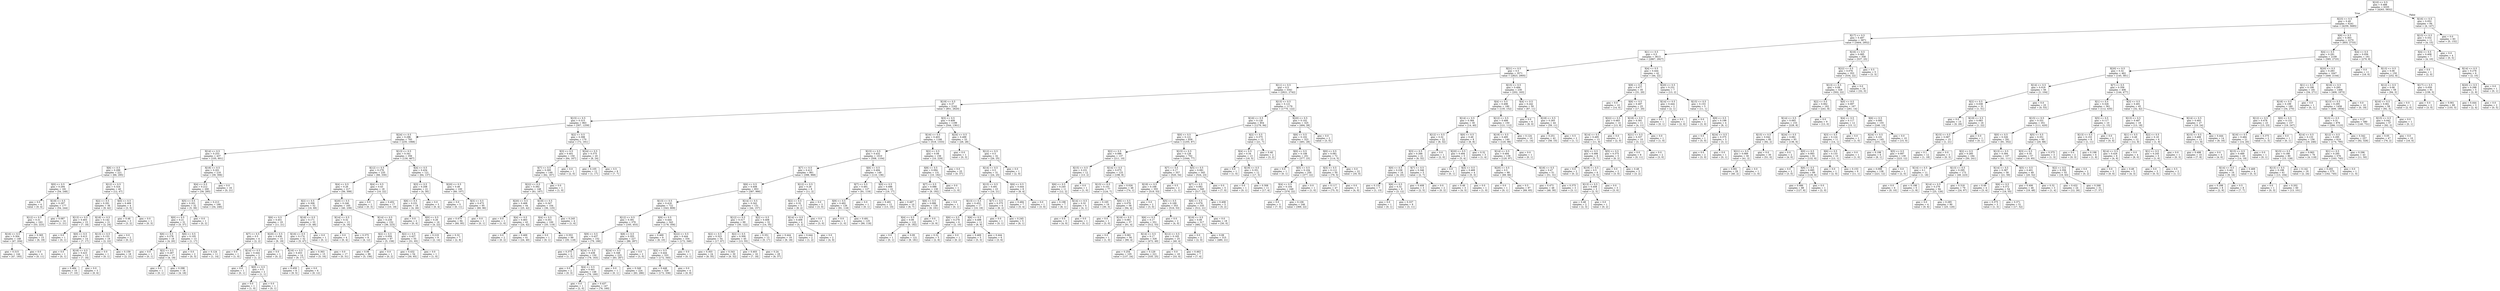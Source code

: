 digraph Tree {
node [shape=box] ;
0 [label="X[10] <= 0.5\ngini = 0.488\nsamples = 6335\nvalue = [4263, 5832]"] ;
1 [label="X[23] <= 0.5\ngini = 0.49\nsamples = 6241\nvalue = [4259, 5685]"] ;
0 -> 1 [labeldistance=2.5, labelangle=45, headlabel="True"] ;
2 [label="X[17] <= 0.5\ngini = 0.497\nsamples = 3971\nvalue = [3404, 2952]"] ;
1 -> 2 ;
3 [label="X[1] <= 0.5\ngini = 0.5\nsamples = 3613\nvalue = [2867, 2927]"] ;
2 -> 3 ;
4 [label="X[21] <= 0.5\ngini = 0.5\nsamples = 3571\nvalue = [2823, 2905]"] ;
3 -> 4 ;
5 [label="X[11] <= 0.5\ngini = 0.5\nsamples = 3341\nvalue = [2621, 2742]"] ;
4 -> 5 ;
6 [label="X[19] <= 0.5\ngini = 0.37\nsamples = 2162\nvalue = [851, 2620]"] ;
5 -> 6 ;
7 [label="X[15] <= 0.5\ngini = 0.315\nsamples = 963\nvalue = [307, 1259]"] ;
6 -> 7 ;
8 [label="X[24] <= 0.5\ngini = 0.296\nsamples = 793\nvalue = [235, 1068]"] ;
7 -> 8 ;
9 [label="X[14] <= 0.5\ngini = 0.253\nsamples = 437\nvalue = [105, 601]"] ;
8 -> 9 ;
10 [label="X[6] <= 0.5\ngini = 0.299\nsamples = 221\nvalue = [66, 295]"] ;
9 -> 10 ;
11 [label="X[0] <= 0.5\ngini = 0.294\nsamples = 181\nvalue = [54, 248]"] ;
10 -> 11 ;
12 [label="gini = 0.0\nsamples = 4\nvalue = [0, 4]"] ;
11 -> 12 ;
13 [label="X[18] <= 0.5\ngini = 0.297\nsamples = 177\nvalue = [54, 244]"] ;
11 -> 13 ;
14 [label="X[12] <= 0.5\ngini = 0.31\nsamples = 163\nvalue = [53, 223]"] ;
13 -> 14 ;
15 [label="X[16] <= 0.5\ngini = 0.304\nsamples = 148\nvalue = [47, 204]"] ;
14 -> 15 ;
16 [label="gini = 0.315\nsamples = 144\nvalue = [47, 193]"] ;
15 -> 16 ;
17 [label="gini = 0.0\nsamples = 4\nvalue = [0, 11]"] ;
15 -> 17 ;
18 [label="gini = 0.365\nsamples = 15\nvalue = [6, 19]"] ;
14 -> 18 ;
19 [label="gini = 0.087\nsamples = 14\nvalue = [1, 21]"] ;
13 -> 19 ;
20 [label="X[12] <= 0.5\ngini = 0.324\nsamples = 40\nvalue = [12, 47]"] ;
10 -> 20 ;
21 [label="X[2] <= 0.5\ngini = 0.291\nsamples = 36\nvalue = [9, 42]"] ;
20 -> 21 ;
22 [label="X[13] <= 0.5\ngini = 0.403\nsamples = 15\nvalue = [7, 18]"] ;
21 -> 22 ;
23 [label="gini = 0.0\nsamples = 1\nvalue = [0, 1]"] ;
22 -> 23 ;
24 [label="X[0] <= 0.5\ngini = 0.413\nsamples = 14\nvalue = [7, 17]"] ;
22 -> 24 ;
25 [label="gini = 0.0\nsamples = 1\nvalue = [0, 1]"] ;
24 -> 25 ;
26 [label="X[18] <= 0.5\ngini = 0.423\nsamples = 13\nvalue = [7, 16]"] ;
24 -> 26 ;
27 [label="gini = 0.484\nsamples = 10\nvalue = [7, 10]"] ;
26 -> 27 ;
28 [label="gini = 0.0\nsamples = 3\nvalue = [0, 6]"] ;
26 -> 28 ;
29 [label="X[18] <= 0.5\ngini = 0.142\nsamples = 21\nvalue = [2, 24]"] ;
21 -> 29 ;
30 [label="X[13] <= 0.5\ngini = 0.153\nsamples = 19\nvalue = [2, 22]"] ;
29 -> 30 ;
31 [label="gini = 0.0\nsamples = 1\nvalue = [0, 1]"] ;
30 -> 31 ;
32 [label="gini = 0.159\nsamples = 18\nvalue = [2, 21]"] ;
30 -> 32 ;
33 [label="gini = 0.0\nsamples = 2\nvalue = [0, 2]"] ;
29 -> 33 ;
34 [label="X[0] <= 0.5\ngini = 0.469\nsamples = 4\nvalue = [3, 5]"] ;
20 -> 34 ;
35 [label="gini = 0.48\nsamples = 3\nvalue = [3, 2]"] ;
34 -> 35 ;
36 [label="gini = 0.0\nsamples = 1\nvalue = [0, 3]"] ;
34 -> 36 ;
37 [label="X[18] <= 0.5\ngini = 0.201\nsamples = 216\nvalue = [39, 306]"] ;
9 -> 37 ;
38 [label="X[4] <= 0.5\ngini = 0.212\nsamples = 200\nvalue = [39, 285]"] ;
37 -> 38 ;
39 [label="X[5] <= 0.5\ngini = 0.201\nsamples = 32\nvalue = [5, 39]"] ;
38 -> 39 ;
40 [label="X[0] <= 0.5\ngini = 0.21\nsamples = 31\nvalue = [5, 37]"] ;
39 -> 40 ;
41 [label="X[6] <= 0.5\ngini = 0.278\nsamples = 18\nvalue = [4, 20]"] ;
40 -> 41 ;
42 [label="gini = 0.0\nsamples = 1\nvalue = [0, 1]"] ;
41 -> 42 ;
43 [label="X[2] <= 0.5\ngini = 0.287\nsamples = 17\nvalue = [4, 19]"] ;
41 -> 43 ;
44 [label="gini = 0.0\nsamples = 1\nvalue = [0, 1]"] ;
43 -> 44 ;
45 [label="gini = 0.298\nsamples = 16\nvalue = [4, 18]"] ;
43 -> 45 ;
46 [label="X[6] <= 0.5\ngini = 0.105\nsamples = 13\nvalue = [1, 17]"] ;
40 -> 46 ;
47 [label="gini = 0.0\nsamples = 2\nvalue = [0, 3]"] ;
46 -> 47 ;
48 [label="gini = 0.124\nsamples = 11\nvalue = [1, 14]"] ;
46 -> 48 ;
49 [label="gini = 0.0\nsamples = 1\nvalue = [0, 2]"] ;
39 -> 49 ;
50 [label="gini = 0.213\nsamples = 168\nvalue = [34, 246]"] ;
38 -> 50 ;
51 [label="gini = 0.0\nsamples = 16\nvalue = [0, 21]"] ;
37 -> 51 ;
52 [label="X[13] <= 0.5\ngini = 0.341\nsamples = 356\nvalue = [130, 467]"] ;
8 -> 52 ;
53 [label="X[12] <= 0.5\ngini = 0.278\nsamples = 235\nvalue = [66, 330]"] ;
52 -> 53 ;
54 [label="X[4] <= 0.5\ngini = 0.26\nsamples = 217\nvalue = [56, 308]"] ;
53 -> 54 ;
55 [label="X[2] <= 0.5\ngini = 0.306\nsamples = 52\nvalue = [16, 69]"] ;
54 -> 55 ;
56 [label="X[6] <= 0.5\ngini = 0.451\nsamples = 19\nvalue = [11, 21]"] ;
55 -> 56 ;
57 [label="X[7] <= 0.5\ngini = 0.5\nsamples = 4\nvalue = [2, 2]"] ;
56 -> 57 ;
58 [label="gini = 0.0\nsamples = 1\nvalue = [1, 0]"] ;
57 -> 58 ;
59 [label="X[14] <= 0.5\ngini = 0.444\nsamples = 3\nvalue = [1, 2]"] ;
57 -> 59 ;
60 [label="gini = 0.0\nsamples = 1\nvalue = [0, 1]"] ;
59 -> 60 ;
61 [label="X[0] <= 0.5\ngini = 0.5\nsamples = 2\nvalue = [1, 1]"] ;
59 -> 61 ;
62 [label="gini = 0.0\nsamples = 1\nvalue = [1, 0]"] ;
61 -> 62 ;
63 [label="gini = 0.0\nsamples = 1\nvalue = [0, 1]"] ;
61 -> 63 ;
64 [label="X[20] <= 0.5\ngini = 0.436\nsamples = 15\nvalue = [9, 19]"] ;
56 -> 64 ;
65 [label="gini = 0.0\nsamples = 1\nvalue = [0, 2]"] ;
64 -> 65 ;
66 [label="X[16] <= 0.5\ngini = 0.453\nsamples = 14\nvalue = [9, 17]"] ;
64 -> 66 ;
67 [label="gini = 0.459\nsamples = 8\nvalue = [9, 5]"] ;
66 -> 67 ;
68 [label="gini = 0.0\nsamples = 6\nvalue = [0, 12]"] ;
66 -> 68 ;
69 [label="X[18] <= 0.5\ngini = 0.171\nsamples = 33\nvalue = [5, 48]"] ;
55 -> 69 ;
70 [label="X[16] <= 0.5\ngini = 0.174\nsamples = 32\nvalue = [5, 47]"] ;
69 -> 70 ;
71 [label="gini = 0.363\nsamples = 15\nvalue = [5, 16]"] ;
70 -> 71 ;
72 [label="gini = 0.0\nsamples = 17\nvalue = [0, 31]"] ;
70 -> 72 ;
73 [label="gini = 0.0\nsamples = 1\nvalue = [0, 1]"] ;
69 -> 73 ;
74 [label="X[20] <= 0.5\ngini = 0.246\nsamples = 165\nvalue = [40, 239]"] ;
54 -> 74 ;
75 [label="X[14] <= 0.5\ngini = 0.32\nsamples = 13\nvalue = [4, 16]"] ;
74 -> 75 ;
76 [label="gini = 0.0\nsamples = 4\nvalue = [0, 4]"] ;
75 -> 76 ;
77 [label="gini = 0.375\nsamples = 9\nvalue = [4, 12]"] ;
75 -> 77 ;
78 [label="X[14] <= 0.5\ngini = 0.239\nsamples = 152\nvalue = [36, 223]"] ;
74 -> 78 ;
79 [label="X[2] <= 0.5\ngini = 0.059\nsamples = 97\nvalue = [5, 158]"] ;
78 -> 79 ;
80 [label="gini = 0.06\nsamples = 96\nvalue = [5, 156]"] ;
79 -> 80 ;
81 [label="gini = 0.0\nsamples = 1\nvalue = [0, 2]"] ;
79 -> 81 ;
82 [label="X[2] <= 0.5\ngini = 0.437\nsamples = 55\nvalue = [31, 65]"] ;
78 -> 82 ;
83 [label="gini = 0.432\nsamples = 54\nvalue = [30, 65]"] ;
82 -> 83 ;
84 [label="gini = 0.0\nsamples = 1\nvalue = [1, 0]"] ;
82 -> 84 ;
85 [label="X[4] <= 0.5\ngini = 0.43\nsamples = 18\nvalue = [10, 22]"] ;
53 -> 85 ;
86 [label="gini = 0.0\nsamples = 1\nvalue = [0, 3]"] ;
85 -> 86 ;
87 [label="gini = 0.452\nsamples = 17\nvalue = [10, 19]"] ;
85 -> 87 ;
88 [label="X[4] <= 0.5\ngini = 0.434\nsamples = 121\nvalue = [64, 137]"] ;
52 -> 88 ;
89 [label="X[3] <= 0.5\ngini = 0.208\nsamples = 21\nvalue = [4, 30]"] ;
88 -> 89 ;
90 [label="X[6] <= 0.5\ngini = 0.231\nsamples = 18\nvalue = [4, 26]"] ;
89 -> 90 ;
91 [label="gini = 0.0\nsamples = 2\nvalue = [0, 4]"] ;
90 -> 91 ;
92 [label="X[0] <= 0.5\ngini = 0.26\nsamples = 16\nvalue = [4, 22]"] ;
90 -> 92 ;
93 [label="gini = 0.219\nsamples = 9\nvalue = [2, 14]"] ;
92 -> 93 ;
94 [label="gini = 0.32\nsamples = 7\nvalue = [2, 8]"] ;
92 -> 94 ;
95 [label="gini = 0.0\nsamples = 3\nvalue = [0, 4]"] ;
89 -> 95 ;
96 [label="X[20] <= 0.5\ngini = 0.46\nsamples = 100\nvalue = [60, 107]"] ;
88 -> 96 ;
97 [label="gini = 0.0\nsamples = 5\nvalue = [0, 11]"] ;
96 -> 97 ;
98 [label="X[3] <= 0.5\ngini = 0.473\nsamples = 95\nvalue = [60, 96]"] ;
96 -> 98 ;
99 [label="gini = 0.475\nsamples = 94\nvalue = [60, 95]"] ;
98 -> 99 ;
100 [label="gini = 0.0\nsamples = 1\nvalue = [0, 1]"] ;
98 -> 100 ;
101 [label="X[2] <= 0.5\ngini = 0.398\nsamples = 170\nvalue = [72, 191]"] ;
7 -> 101 ;
102 [label="X[3] <= 0.5\ngini = 0.401\nsamples = 150\nvalue = [64, 167]"] ;
101 -> 102 ;
103 [label="X[7] <= 0.5\ngini = 0.395\nsamples = 149\nvalue = [62, 167]"] ;
102 -> 103 ;
104 [label="X[22] <= 0.5\ngini = 0.392\nsamples = 148\nvalue = [61, 167]"] ;
103 -> 104 ;
105 [label="X[20] <= 0.5\ngini = 0.468\nsamples = 44\nvalue = [25, 42]"] ;
104 -> 105 ;
106 [label="gini = 0.0\nsamples = 1\nvalue = [1, 0]"] ;
105 -> 106 ;
107 [label="X[4] <= 0.5\ngini = 0.463\nsamples = 43\nvalue = [24, 42]"] ;
105 -> 107 ;
108 [label="gini = 0.0\nsamples = 2\nvalue = [0, 2]"] ;
107 -> 108 ;
109 [label="gini = 0.469\nsamples = 41\nvalue = [24, 40]"] ;
107 -> 109 ;
110 [label="X[18] <= 0.5\ngini = 0.347\nsamples = 104\nvalue = [36, 125]"] ;
104 -> 110 ;
111 [label="X[4] <= 0.5\ngini = 0.351\nsamples = 100\nvalue = [35, 119]"] ;
110 -> 111 ;
112 [label="gini = 0.0\nsamples = 1\nvalue = [0, 1]"] ;
111 -> 112 ;
113 [label="gini = 0.353\nsamples = 99\nvalue = [35, 118]"] ;
111 -> 113 ;
114 [label="gini = 0.245\nsamples = 4\nvalue = [1, 6]"] ;
110 -> 114 ;
115 [label="gini = 0.0\nsamples = 1\nvalue = [1, 0]"] ;
103 -> 115 ;
116 [label="gini = 0.0\nsamples = 1\nvalue = [2, 0]"] ;
102 -> 116 ;
117 [label="X[24] <= 0.5\ngini = 0.375\nsamples = 20\nvalue = [8, 24]"] ;
101 -> 117 ;
118 [label="gini = 0.105\nsamples = 12\nvalue = [1, 17]"] ;
117 -> 118 ;
119 [label="gini = 0.5\nsamples = 8\nvalue = [7, 7]"] ;
117 -> 119 ;
120 [label="X[3] <= 0.5\ngini = 0.408\nsamples = 1199\nvalue = [544, 1361]"] ;
6 -> 120 ;
121 [label="X[16] <= 0.5\ngini = 0.403\nsamples = 1166\nvalue = [518, 1333]"] ;
120 -> 121 ;
122 [label="X[15] <= 0.5\ngini = 0.432\nsamples = 1010\nvalue = [508, 1104]"] ;
121 -> 122 ;
123 [label="X[7] <= 0.5\ngini = 0.413\nsamples = 861\nvalue = [398, 968]"] ;
122 -> 123 ;
124 [label="X[6] <= 0.5\ngini = 0.408\nsamples = 853\nvalue = [387, 966]"] ;
123 -> 124 ;
125 [label="X[13] <= 0.5\ngini = 0.418\nsamples = 722\nvalue = [343, 809]"] ;
124 -> 125 ;
126 [label="X[12] <= 0.5\ngini = 0.391\nsamples = 379\nvalue = [165, 453]"] ;
125 -> 126 ;
127 [label="X[9] <= 0.5\ngini = 0.437\nsamples = 152\nvalue = [79, 166]"] ;
126 -> 127 ;
128 [label="gini = 0.375\nsamples = 2\nvalue = [1, 3]"] ;
127 -> 128 ;
129 [label="X[24] <= 0.5\ngini = 0.438\nsamples = 150\nvalue = [78, 163]"] ;
127 -> 129 ;
130 [label="gini = 0.0\nsamples = 2\nvalue = [0, 3]"] ;
129 -> 130 ;
131 [label="X[4] <= 0.5\ngini = 0.441\nsamples = 148\nvalue = [78, 160]"] ;
129 -> 131 ;
132 [label="gini = 0.0\nsamples = 1\nvalue = [2, 0]"] ;
131 -> 132 ;
133 [label="gini = 0.437\nsamples = 147\nvalue = [76, 160]"] ;
131 -> 133 ;
134 [label="X[8] <= 0.5\ngini = 0.355\nsamples = 227\nvalue = [86, 287]"] ;
126 -> 134 ;
135 [label="X[24] <= 0.5\ngini = 0.348\nsamples = 225\nvalue = [83, 287]"] ;
134 -> 135 ;
136 [label="gini = 0.0\nsamples = 1\nvalue = [0, 1]"] ;
135 -> 136 ;
137 [label="gini = 0.349\nsamples = 224\nvalue = [83, 286]"] ;
135 -> 137 ;
138 [label="gini = 0.0\nsamples = 2\nvalue = [3, 0]"] ;
134 -> 138 ;
139 [label="X[9] <= 0.5\ngini = 0.444\nsamples = 343\nvalue = [178, 356]"] ;
125 -> 139 ;
140 [label="gini = 0.469\nsamples = 9\nvalue = [6, 10]"] ;
139 -> 140 ;
141 [label="X[22] <= 0.5\ngini = 0.444\nsamples = 334\nvalue = [172, 346]"] ;
139 -> 141 ;
142 [label="X[5] <= 0.5\ngini = 0.444\nsamples = 333\nvalue = [172, 345]"] ;
141 -> 142 ;
143 [label="gini = 0.448\nsamples = 329\nvalue = [172, 336]"] ;
142 -> 143 ;
144 [label="gini = 0.0\nsamples = 4\nvalue = [0, 9]"] ;
142 -> 144 ;
145 [label="gini = 0.0\nsamples = 1\nvalue = [0, 1]"] ;
141 -> 145 ;
146 [label="X[14] <= 0.5\ngini = 0.342\nsamples = 131\nvalue = [44, 157]"] ;
124 -> 146 ;
147 [label="X[12] <= 0.5\ngini = 0.317\nsamples = 99\nvalue = [30, 122]"] ;
146 -> 147 ;
148 [label="X[2] <= 0.5\ngini = 0.323\nsamples = 54\nvalue = [17, 67]"] ;
147 -> 148 ;
149 [label="gini = 0.303\nsamples = 24\nvalue = [8, 35]"] ;
148 -> 149 ;
150 [label="gini = 0.343\nsamples = 30\nvalue = [9, 32]"] ;
148 -> 150 ;
151 [label="X[2] <= 0.5\ngini = 0.309\nsamples = 45\nvalue = [13, 55]"] ;
147 -> 151 ;
152 [label="gini = 0.403\nsamples = 16\nvalue = [7, 18]"] ;
151 -> 152 ;
153 [label="gini = 0.24\nsamples = 29\nvalue = [6, 37]"] ;
151 -> 153 ;
154 [label="X[2] <= 0.5\ngini = 0.408\nsamples = 32\nvalue = [14, 35]"] ;
146 -> 154 ;
155 [label="gini = 0.351\nsamples = 13\nvalue = [5, 17]"] ;
154 -> 155 ;
156 [label="gini = 0.444\nsamples = 19\nvalue = [9, 18]"] ;
154 -> 156 ;
157 [label="X[12] <= 0.5\ngini = 0.26\nsamples = 8\nvalue = [11, 2]"] ;
123 -> 157 ;
158 [label="X[2] <= 0.5\ngini = 0.32\nsamples = 5\nvalue = [8, 2]"] ;
157 -> 158 ;
159 [label="X[14] <= 0.5\ngini = 0.408\nsamples = 4\nvalue = [5, 2]"] ;
158 -> 159 ;
160 [label="gini = 0.444\nsamples = 2\nvalue = [1, 2]"] ;
159 -> 160 ;
161 [label="gini = 0.0\nsamples = 2\nvalue = [4, 0]"] ;
159 -> 161 ;
162 [label="gini = 0.0\nsamples = 1\nvalue = [3, 0]"] ;
158 -> 162 ;
163 [label="gini = 0.0\nsamples = 3\nvalue = [3, 0]"] ;
157 -> 163 ;
164 [label="X[6] <= 0.5\ngini = 0.494\nsamples = 149\nvalue = [110, 136]"] ;
122 -> 164 ;
165 [label="X[7] <= 0.5\ngini = 0.491\nsamples = 127\nvalue = [91, 119]"] ;
164 -> 165 ;
166 [label="X[9] <= 0.5\ngini = 0.492\nsamples = 126\nvalue = [91, 118]"] ;
165 -> 166 ;
167 [label="gini = 0.0\nsamples = 1\nvalue = [1, 0]"] ;
166 -> 167 ;
168 [label="gini = 0.491\nsamples = 125\nvalue = [90, 118]"] ;
166 -> 168 ;
169 [label="gini = 0.0\nsamples = 1\nvalue = [0, 1]"] ;
165 -> 169 ;
170 [label="X[0] <= 0.5\ngini = 0.498\nsamples = 22\nvalue = [19, 17]"] ;
164 -> 170 ;
171 [label="gini = 0.491\nsamples = 12\nvalue = [13, 10]"] ;
170 -> 171 ;
172 [label="gini = 0.497\nsamples = 10\nvalue = [6, 7]"] ;
170 -> 172 ;
173 [label="X[2] <= 0.5\ngini = 0.08\nsamples = 156\nvalue = [10, 229]"] ;
121 -> 173 ;
174 [label="X[8] <= 0.5\ngini = 0.094\nsamples = 131\nvalue = [10, 192]"] ;
173 -> 174 ;
175 [label="X[7] <= 0.5\ngini = 0.086\nsamples = 130\nvalue = [9, 192]"] ;
174 -> 175 ;
176 [label="X[6] <= 0.5\ngini = 0.086\nsamples = 129\nvalue = [9, 191]"] ;
175 -> 176 ;
177 [label="X[4] <= 0.5\ngini = 0.09\nsamples = 122\nvalue = [9, 182]"] ;
176 -> 177 ;
178 [label="gini = 0.0\nsamples = 1\nvalue = [0, 1]"] ;
177 -> 178 ;
179 [label="gini = 0.09\nsamples = 121\nvalue = [9, 181]"] ;
177 -> 179 ;
180 [label="gini = 0.0\nsamples = 7\nvalue = [0, 9]"] ;
176 -> 180 ;
181 [label="gini = 0.0\nsamples = 1\nvalue = [0, 1]"] ;
175 -> 181 ;
182 [label="gini = 0.0\nsamples = 1\nvalue = [1, 0]"] ;
174 -> 182 ;
183 [label="gini = 0.0\nsamples = 25\nvalue = [0, 37]"] ;
173 -> 183 ;
184 [label="X[24] <= 0.5\ngini = 0.499\nsamples = 33\nvalue = [26, 28]"] ;
120 -> 184 ;
185 [label="gini = 0.0\nsamples = 1\nvalue = [0, 3]"] ;
184 -> 185 ;
186 [label="X[12] <= 0.5\ngini = 0.5\nsamples = 32\nvalue = [26, 25]"] ;
184 -> 186 ;
187 [label="X[14] <= 0.5\ngini = 0.5\nsamples = 31\nvalue = [24, 25]"] ;
186 -> 187 ;
188 [label="X[15] <= 0.5\ngini = 0.491\nsamples = 23\nvalue = [16, 21]"] ;
187 -> 188 ;
189 [label="X[13] <= 0.5\ngini = 0.452\nsamples = 17\nvalue = [10, 19]"] ;
188 -> 189 ;
190 [label="X[6] <= 0.5\ngini = 0.278\nsamples = 6\nvalue = [2, 10]"] ;
189 -> 190 ;
191 [label="gini = 0.32\nsamples = 5\nvalue = [2, 8]"] ;
190 -> 191 ;
192 [label="gini = 0.0\nsamples = 1\nvalue = [0, 2]"] ;
190 -> 192 ;
193 [label="X[6] <= 0.5\ngini = 0.498\nsamples = 11\nvalue = [8, 9]"] ;
189 -> 193 ;
194 [label="gini = 0.469\nsamples = 5\nvalue = [5, 3]"] ;
193 -> 194 ;
195 [label="gini = 0.444\nsamples = 6\nvalue = [3, 6]"] ;
193 -> 195 ;
196 [label="X[7] <= 0.5\ngini = 0.375\nsamples = 6\nvalue = [6, 2]"] ;
188 -> 196 ;
197 [label="gini = 0.0\nsamples = 1\nvalue = [0, 1]"] ;
196 -> 197 ;
198 [label="gini = 0.245\nsamples = 5\nvalue = [6, 1]"] ;
196 -> 198 ;
199 [label="X[6] <= 0.5\ngini = 0.444\nsamples = 8\nvalue = [8, 4]"] ;
187 -> 199 ;
200 [label="gini = 0.494\nsamples = 7\nvalue = [5, 4]"] ;
199 -> 200 ;
201 [label="gini = 0.0\nsamples = 1\nvalue = [3, 0]"] ;
199 -> 201 ;
202 [label="gini = 0.0\nsamples = 1\nvalue = [2, 0]"] ;
186 -> 202 ;
203 [label="X[13] <= 0.5\ngini = 0.121\nsamples = 1179\nvalue = [1770, 122]"] ;
5 -> 203 ;
204 [label="X[16] <= 0.5\ngini = 0.128\nsamples = 854\nvalue = [1276, 94]"] ;
203 -> 204 ;
205 [label="X[0] <= 0.5\ngini = 0.121\nsamples = 839\nvalue = [1255, 87]"] ;
204 -> 205 ;
206 [label="X[2] <= 0.5\ngini = 0.086\nsamples = 137\nvalue = [211, 10]"] ;
205 -> 206 ;
207 [label="X[15] <= 0.5\ngini = 0.231\nsamples = 12\nvalue = [13, 2]"] ;
206 -> 207 ;
208 [label="X[6] <= 0.5\ngini = 0.245\nsamples = 11\nvalue = [12, 2]"] ;
207 -> 208 ;
209 [label="gini = 0.198\nsamples = 7\nvalue = [8, 1]"] ;
208 -> 209 ;
210 [label="X[14] <= 0.5\ngini = 0.32\nsamples = 4\nvalue = [4, 1]"] ;
208 -> 210 ;
211 [label="gini = 0.0\nsamples = 3\nvalue = [4, 0]"] ;
210 -> 211 ;
212 [label="gini = 0.0\nsamples = 1\nvalue = [0, 1]"] ;
210 -> 212 ;
213 [label="gini = 0.0\nsamples = 1\nvalue = [1, 0]"] ;
207 -> 213 ;
214 [label="X[14] <= 0.5\ngini = 0.075\nsamples = 125\nvalue = [198, 8]"] ;
206 -> 214 ;
215 [label="X[15] <= 0.5\ngini = 0.101\nsamples = 77\nvalue = [124, 7]"] ;
214 -> 215 ;
216 [label="gini = 0.165\nsamples = 19\nvalue = [30, 3]"] ;
215 -> 216 ;
217 [label="X[6] <= 0.5\ngini = 0.078\nsamples = 58\nvalue = [94, 4]"] ;
215 -> 217 ;
218 [label="gini = 0.0\nsamples = 1\nvalue = [3, 0]"] ;
217 -> 218 ;
219 [label="X[19] <= 0.5\ngini = 0.081\nsamples = 57\nvalue = [91, 4]"] ;
217 -> 219 ;
220 [label="gini = 0.0\nsamples = 1\nvalue = [1, 0]"] ;
219 -> 220 ;
221 [label="gini = 0.081\nsamples = 56\nvalue = [90, 4]"] ;
219 -> 221 ;
222 [label="gini = 0.026\nsamples = 48\nvalue = [74, 1]"] ;
214 -> 222 ;
223 [label="X[15] <= 0.5\ngini = 0.128\nsamples = 702\nvalue = [1044, 77]"] ;
205 -> 223 ;
224 [label="X[7] <= 0.5\ngini = 0.17\nsamples = 357\nvalue = [520, 54]"] ;
223 -> 224 ;
225 [label="X[19] <= 0.5\ngini = 0.168\nsamples = 355\nvalue = [519, 53]"] ;
224 -> 225 ;
226 [label="gini = 0.0\nsamples = 2\nvalue = [3, 0]"] ;
225 -> 226 ;
227 [label="X[5] <= 0.5\ngini = 0.169\nsamples = 353\nvalue = [516, 53]"] ;
225 -> 227 ;
228 [label="X[6] <= 0.5\ngini = 0.17\nsamples = 351\nvalue = [512, 53]"] ;
227 -> 228 ;
229 [label="X[14] <= 0.5\ngini = 0.17\nsamples = 326\nvalue = [472, 49]"] ;
228 -> 229 ;
230 [label="gini = 0.254\nsamples = 105\nvalue = [137, 24]"] ;
229 -> 230 ;
231 [label="gini = 0.129\nsamples = 221\nvalue = [335, 25]"] ;
229 -> 231 ;
232 [label="X[12] <= 0.5\ngini = 0.165\nsamples = 25\nvalue = [40, 4]"] ;
228 -> 232 ;
233 [label="gini = 0.0\nsamples = 18\nvalue = [33, 0]"] ;
232 -> 233 ;
234 [label="gini = 0.463\nsamples = 7\nvalue = [7, 4]"] ;
232 -> 234 ;
235 [label="gini = 0.0\nsamples = 2\nvalue = [4, 0]"] ;
227 -> 235 ;
236 [label="gini = 0.5\nsamples = 2\nvalue = [1, 1]"] ;
224 -> 236 ;
237 [label="X[5] <= 0.5\ngini = 0.081\nsamples = 345\nvalue = [524, 23]"] ;
223 -> 237 ;
238 [label="X[7] <= 0.5\ngini = 0.082\nsamples = 340\nvalue = [517, 23]"] ;
237 -> 238 ;
239 [label="X[6] <= 0.5\ngini = 0.076\nsamples = 335\nvalue = [512, 21]"] ;
238 -> 239 ;
240 [label="X[19] <= 0.5\ngini = 0.08\nsamples = 317\nvalue = [482, 21]"] ;
239 -> 240 ;
241 [label="gini = 0.0\nsamples = 2\nvalue = [2, 0]"] ;
240 -> 241 ;
242 [label="gini = 0.08\nsamples = 315\nvalue = [480, 21]"] ;
240 -> 242 ;
243 [label="gini = 0.0\nsamples = 18\nvalue = [30, 0]"] ;
239 -> 243 ;
244 [label="gini = 0.408\nsamples = 5\nvalue = [5, 2]"] ;
238 -> 244 ;
245 [label="gini = 0.0\nsamples = 5\nvalue = [7, 0]"] ;
237 -> 245 ;
246 [label="X[2] <= 0.5\ngini = 0.375\nsamples = 15\nvalue = [21, 7]"] ;
204 -> 246 ;
247 [label="X[4] <= 0.5\ngini = 0.34\nsamples = 13\nvalue = [18, 5]"] ;
246 -> 247 ;
248 [label="gini = 0.0\nsamples = 1\nvalue = [1, 0]"] ;
247 -> 248 ;
249 [label="X[19] <= 0.5\ngini = 0.351\nsamples = 12\nvalue = [17, 5]"] ;
247 -> 249 ;
250 [label="gini = 0.0\nsamples = 1\nvalue = [0, 1]"] ;
249 -> 250 ;
251 [label="gini = 0.308\nsamples = 11\nvalue = [17, 4]"] ;
249 -> 251 ;
252 [label="gini = 0.48\nsamples = 2\nvalue = [3, 2]"] ;
246 -> 252 ;
253 [label="X[20] <= 0.5\ngini = 0.102\nsamples = 325\nvalue = [494, 28]"] ;
203 -> 253 ;
254 [label="X[6] <= 0.5\ngini = 0.102\nsamples = 323\nvalue = [491, 28]"] ;
253 -> 254 ;
255 [label="X[0] <= 0.5\ngini = 0.108\nsamples = 251\nvalue = [377, 23]"] ;
254 -> 255 ;
256 [label="gini = 0.0\nsamples = 1\nvalue = [0, 1]"] ;
255 -> 256 ;
257 [label="X[5] <= 0.5\ngini = 0.104\nsamples = 250\nvalue = [377, 22]"] ;
255 -> 257 ;
258 [label="X[4] <= 0.5\ngini = 0.104\nsamples = 249\nvalue = [376, 22]"] ;
257 -> 258 ;
259 [label="gini = 0.0\nsamples = 3\nvalue = [7, 0]"] ;
258 -> 259 ;
260 [label="gini = 0.106\nsamples = 246\nvalue = [369, 22]"] ;
258 -> 260 ;
261 [label="gini = 0.0\nsamples = 1\nvalue = [1, 0]"] ;
257 -> 261 ;
262 [label="X[0] <= 0.5\ngini = 0.081\nsamples = 72\nvalue = [114, 5]"] ;
254 -> 262 ;
263 [label="X[3] <= 0.5\ngini = 0.112\nsamples = 50\nvalue = [79, 5]"] ;
262 -> 263 ;
264 [label="gini = 0.117\nsamples = 47\nvalue = [75, 5]"] ;
263 -> 264 ;
265 [label="gini = 0.0\nsamples = 3\nvalue = [4, 0]"] ;
263 -> 265 ;
266 [label="gini = 0.0\nsamples = 22\nvalue = [35, 0]"] ;
262 -> 266 ;
267 [label="gini = 0.0\nsamples = 2\nvalue = [3, 0]"] ;
253 -> 267 ;
268 [label="X[15] <= 0.5\ngini = 0.494\nsamples = 230\nvalue = [202, 163]"] ;
4 -> 268 ;
269 [label="X[4] <= 0.5\ngini = 0.498\nsamples = 180\nvalue = [135, 152]"] ;
268 -> 269 ;
270 [label="X[14] <= 0.5\ngini = 0.384\nsamples = 30\nvalue = [14, 40]"] ;
269 -> 270 ;
271 [label="X[12] <= 0.5\ngini = 0.32\nsamples = 22\nvalue = [8, 32]"] ;
270 -> 271 ;
272 [label="X[3] <= 0.5\ngini = 0.266\nsamples = 21\nvalue = [6, 32]"] ;
271 -> 272 ;
273 [label="X[0] <= 0.5\ngini = 0.238\nsamples = 16\nvalue = [4, 25]"] ;
272 -> 273 ;
274 [label="gini = 0.133\nsamples = 7\nvalue = [1, 13]"] ;
273 -> 274 ;
275 [label="X[6] <= 0.5\ngini = 0.32\nsamples = 9\nvalue = [3, 12]"] ;
273 -> 275 ;
276 [label="gini = 0.0\nsamples = 1\nvalue = [0, 1]"] ;
275 -> 276 ;
277 [label="gini = 0.337\nsamples = 8\nvalue = [3, 11]"] ;
275 -> 277 ;
278 [label="X[7] <= 0.5\ngini = 0.346\nsamples = 5\nvalue = [2, 7]"] ;
272 -> 278 ;
279 [label="gini = 0.408\nsamples = 3\nvalue = [2, 5]"] ;
278 -> 279 ;
280 [label="gini = 0.0\nsamples = 2\nvalue = [0, 2]"] ;
278 -> 280 ;
281 [label="gini = 0.0\nsamples = 1\nvalue = [2, 0]"] ;
271 -> 281 ;
282 [label="X[0] <= 0.5\ngini = 0.49\nsamples = 8\nvalue = [6, 8]"] ;
270 -> 282 ;
283 [label="X[20] <= 0.5\ngini = 0.494\nsamples = 5\nvalue = [5, 4]"] ;
282 -> 283 ;
284 [label="gini = 0.0\nsamples = 1\nvalue = [0, 1]"] ;
283 -> 284 ;
285 [label="X[3] <= 0.5\ngini = 0.469\nsamples = 4\nvalue = [5, 3]"] ;
283 -> 285 ;
286 [label="gini = 0.49\nsamples = 3\nvalue = [4, 3]"] ;
285 -> 286 ;
287 [label="gini = 0.0\nsamples = 1\nvalue = [1, 0]"] ;
285 -> 287 ;
288 [label="gini = 0.32\nsamples = 3\nvalue = [1, 4]"] ;
282 -> 288 ;
289 [label="X[12] <= 0.5\ngini = 0.499\nsamples = 150\nvalue = [121, 112]"] ;
269 -> 289 ;
290 [label="X[19] <= 0.5\ngini = 0.495\nsamples = 140\nvalue = [120, 98]"] ;
289 -> 290 ;
291 [label="X[14] <= 0.5\ngini = 0.494\nsamples = 139\nvalue = [120, 97]"] ;
290 -> 291 ;
292 [label="X[20] <= 0.5\ngini = 0.5\nsamples = 88\nvalue = [69, 66]"] ;
291 -> 292 ;
293 [label="gini = 0.0\nsamples = 1\nvalue = [0, 1]"] ;
292 -> 293 ;
294 [label="gini = 0.5\nsamples = 87\nvalue = [69, 65]"] ;
292 -> 294 ;
295 [label="X[18] <= 0.5\ngini = 0.47\nsamples = 51\nvalue = [51, 31]"] ;
291 -> 295 ;
296 [label="gini = 0.473\nsamples = 48\nvalue = [48, 30]"] ;
295 -> 296 ;
297 [label="gini = 0.375\nsamples = 3\nvalue = [3, 1]"] ;
295 -> 297 ;
298 [label="gini = 0.0\nsamples = 1\nvalue = [0, 1]"] ;
290 -> 298 ;
299 [label="gini = 0.124\nsamples = 10\nvalue = [1, 14]"] ;
289 -> 299 ;
300 [label="X[4] <= 0.5\ngini = 0.242\nsamples = 50\nvalue = [67, 11]"] ;
268 -> 300 ;
301 [label="gini = 0.0\nsamples = 6\nvalue = [8, 0]"] ;
300 -> 301 ;
302 [label="X[18] <= 0.5\ngini = 0.265\nsamples = 44\nvalue = [59, 11]"] ;
300 -> 302 ;
303 [label="gini = 0.251\nsamples = 42\nvalue = [58, 10]"] ;
302 -> 303 ;
304 [label="gini = 0.5\nsamples = 2\nvalue = [1, 1]"] ;
302 -> 304 ;
305 [label="X[4] <= 0.5\ngini = 0.444\nsamples = 42\nvalue = [44, 22]"] ;
3 -> 305 ;
306 [label="X[9] <= 0.5\ngini = 0.477\nsamples = 35\nvalue = [31, 20]"] ;
305 -> 306 ;
307 [label="gini = 0.0\nsamples = 10\nvalue = [14, 0]"] ;
306 -> 307 ;
308 [label="X[6] <= 0.5\ngini = 0.497\nsamples = 25\nvalue = [17, 20]"] ;
306 -> 308 ;
309 [label="X[22] <= 0.5\ngini = 0.483\nsamples = 14\nvalue = [13, 9]"] ;
308 -> 309 ;
310 [label="X[14] <= 0.5\ngini = 0.495\nsamples = 13\nvalue = [11, 9]"] ;
309 -> 310 ;
311 [label="X[5] <= 0.5\ngini = 0.486\nsamples = 8\nvalue = [5, 7]"] ;
310 -> 311 ;
312 [label="gini = 0.0\nsamples = 2\nvalue = [0, 2]"] ;
311 -> 312 ;
313 [label="X[19] <= 0.5\ngini = 0.5\nsamples = 6\nvalue = [5, 5]"] ;
311 -> 313 ;
314 [label="X[13] <= 0.5\ngini = 0.408\nsamples = 3\nvalue = [2, 5]"] ;
313 -> 314 ;
315 [label="gini = 0.48\nsamples = 2\nvalue = [2, 3]"] ;
314 -> 315 ;
316 [label="gini = 0.0\nsamples = 1\nvalue = [0, 2]"] ;
314 -> 316 ;
317 [label="gini = 0.0\nsamples = 3\nvalue = [3, 0]"] ;
313 -> 317 ;
318 [label="X[5] <= 0.5\ngini = 0.375\nsamples = 5\nvalue = [6, 2]"] ;
310 -> 318 ;
319 [label="gini = 0.0\nsamples = 2\nvalue = [3, 0]"] ;
318 -> 319 ;
320 [label="gini = 0.48\nsamples = 3\nvalue = [3, 2]"] ;
318 -> 320 ;
321 [label="gini = 0.0\nsamples = 1\nvalue = [2, 0]"] ;
309 -> 321 ;
322 [label="X[18] <= 0.5\ngini = 0.391\nsamples = 11\nvalue = [4, 11]"] ;
308 -> 322 ;
323 [label="X[21] <= 0.5\ngini = 0.337\nsamples = 10\nvalue = [3, 11]"] ;
322 -> 323 ;
324 [label="gini = 0.0\nsamples = 8\nvalue = [0, 11]"] ;
323 -> 324 ;
325 [label="gini = 0.0\nsamples = 2\nvalue = [3, 0]"] ;
323 -> 325 ;
326 [label="gini = 0.0\nsamples = 1\nvalue = [1, 0]"] ;
322 -> 326 ;
327 [label="X[20] <= 0.5\ngini = 0.231\nsamples = 7\nvalue = [13, 2]"] ;
305 -> 327 ;
328 [label="X[14] <= 0.5\ngini = 0.444\nsamples = 2\nvalue = [2, 1]"] ;
327 -> 328 ;
329 [label="gini = 0.0\nsamples = 1\nvalue = [0, 1]"] ;
328 -> 329 ;
330 [label="gini = 0.0\nsamples = 1\nvalue = [2, 0]"] ;
328 -> 330 ;
331 [label="X[15] <= 0.5\ngini = 0.153\nsamples = 5\nvalue = [11, 1]"] ;
327 -> 331 ;
332 [label="gini = 0.0\nsamples = 1\nvalue = [3, 0]"] ;
331 -> 332 ;
333 [label="X[9] <= 0.5\ngini = 0.198\nsamples = 4\nvalue = [8, 1]"] ;
331 -> 333 ;
334 [label="gini = 0.0\nsamples = 1\nvalue = [5, 0]"] ;
333 -> 334 ;
335 [label="X[24] <= 0.5\ngini = 0.375\nsamples = 3\nvalue = [3, 1]"] ;
333 -> 335 ;
336 [label="gini = 0.0\nsamples = 2\nvalue = [3, 0]"] ;
335 -> 336 ;
337 [label="gini = 0.0\nsamples = 1\nvalue = [0, 1]"] ;
335 -> 337 ;
338 [label="X[16] <= 0.5\ngini = 0.085\nsamples = 358\nvalue = [537, 25]"] ;
2 -> 338 ;
339 [label="X[22] <= 0.5\ngini = 0.076\nsamples = 353\nvalue = [534, 22]"] ;
338 -> 339 ;
340 [label="X[13] <= 0.5\ngini = 0.08\nsamples = 329\nvalue = [502, 22]"] ;
339 -> 340 ;
341 [label="X[2] <= 0.5\ngini = 0.062\nsamples = 162\nvalue = [241, 8]"] ;
340 -> 341 ;
342 [label="X[14] <= 0.5\ngini = 0.065\nsamples = 153\nvalue = [228, 8]"] ;
341 -> 342 ;
343 [label="X[15] <= 0.5\ngini = 0.042\nsamples = 60\nvalue = [92, 2]"] ;
342 -> 343 ;
344 [label="X[21] <= 0.5\ngini = 0.089\nsamples = 30\nvalue = [41, 2]"] ;
343 -> 344 ;
345 [label="gini = 0.091\nsamples = 29\nvalue = [40, 2]"] ;
344 -> 345 ;
346 [label="gini = 0.0\nsamples = 1\nvalue = [1, 0]"] ;
344 -> 346 ;
347 [label="gini = 0.0\nsamples = 30\nvalue = [51, 0]"] ;
343 -> 347 ;
348 [label="X[24] <= 0.5\ngini = 0.081\nsamples = 93\nvalue = [136, 6]"] ;
342 -> 348 ;
349 [label="gini = 0.0\nsamples = 2\nvalue = [4, 0]"] ;
348 -> 349 ;
350 [label="X[0] <= 0.5\ngini = 0.083\nsamples = 91\nvalue = [132, 6]"] ;
348 -> 350 ;
351 [label="gini = 0.0\nsamples = 2\nvalue = [3, 0]"] ;
350 -> 351 ;
352 [label="X[6] <= 0.5\ngini = 0.085\nsamples = 89\nvalue = [129, 6]"] ;
350 -> 352 ;
353 [label="gini = 0.086\nsamples = 88\nvalue = [127, 6]"] ;
352 -> 353 ;
354 [label="gini = 0.0\nsamples = 1\nvalue = [2, 0]"] ;
352 -> 354 ;
355 [label="gini = 0.0\nsamples = 9\nvalue = [13, 0]"] ;
341 -> 355 ;
356 [label="X[0] <= 0.5\ngini = 0.097\nsamples = 167\nvalue = [261, 14]"] ;
340 -> 356 ;
357 [label="X[4] <= 0.5\ngini = 0.117\nsamples = 12\nvalue = [15, 1]"] ;
356 -> 357 ;
358 [label="X[3] <= 0.5\ngini = 0.124\nsamples = 11\nvalue = [14, 1]"] ;
357 -> 358 ;
359 [label="X[6] <= 0.5\ngini = 0.133\nsamples = 10\nvalue = [13, 1]"] ;
358 -> 359 ;
360 [label="gini = 0.0\nsamples = 1\nvalue = [2, 0]"] ;
359 -> 360 ;
361 [label="gini = 0.153\nsamples = 9\nvalue = [11, 1]"] ;
359 -> 361 ;
362 [label="gini = 0.0\nsamples = 1\nvalue = [1, 0]"] ;
358 -> 362 ;
363 [label="gini = 0.0\nsamples = 1\nvalue = [1, 0]"] ;
357 -> 363 ;
364 [label="X[6] <= 0.5\ngini = 0.095\nsamples = 155\nvalue = [246, 13]"] ;
356 -> 364 ;
365 [label="X[24] <= 0.5\ngini = 0.101\nsamples = 145\nvalue = [231, 13]"] ;
364 -> 365 ;
366 [label="gini = 0.198\nsamples = 6\nvalue = [8, 1]"] ;
365 -> 366 ;
367 [label="X[5] <= 0.5\ngini = 0.097\nsamples = 139\nvalue = [223, 12]"] ;
365 -> 367 ;
368 [label="gini = 0.098\nsamples = 138\nvalue = [221, 12]"] ;
367 -> 368 ;
369 [label="gini = 0.0\nsamples = 1\nvalue = [2, 0]"] ;
367 -> 369 ;
370 [label="gini = 0.0\nsamples = 10\nvalue = [15, 0]"] ;
364 -> 370 ;
371 [label="gini = 0.0\nsamples = 24\nvalue = [32, 0]"] ;
339 -> 371 ;
372 [label="gini = 0.5\nsamples = 5\nvalue = [3, 3]"] ;
338 -> 372 ;
373 [label="X[8] <= 0.5\ngini = 0.363\nsamples = 2270\nvalue = [855, 2733]"] ;
1 -> 373 ;
374 [label="X[4] <= 0.5\ngini = 0.291\nsamples = 2109\nvalue = [585, 2725]"] ;
373 -> 374 ;
375 [label="X[20] <= 0.5\ngini = 0.32\nsamples = 462\nvalue = [145, 581]"] ;
374 -> 375 ;
376 [label="X[14] <= 0.5\ngini = 0.019\nsamples = 56\nvalue = [1, 104]"] ;
375 -> 376 ;
377 [label="X[2] <= 0.5\ngini = 0.038\nsamples = 31\nvalue = [1, 51]"] ;
376 -> 377 ;
378 [label="gini = 0.0\nsamples = 15\nvalue = [0, 29]"] ;
377 -> 378 ;
379 [label="X[19] <= 0.5\ngini = 0.083\nsamples = 16\nvalue = [1, 22]"] ;
377 -> 379 ;
380 [label="X[15] <= 0.5\ngini = 0.087\nsamples = 15\nvalue = [1, 21]"] ;
379 -> 380 ;
381 [label="gini = 0.1\nsamples = 12\nvalue = [1, 18]"] ;
380 -> 381 ;
382 [label="gini = 0.0\nsamples = 3\nvalue = [0, 3]"] ;
380 -> 382 ;
383 [label="gini = 0.0\nsamples = 1\nvalue = [0, 1]"] ;
379 -> 383 ;
384 [label="gini = 0.0\nsamples = 25\nvalue = [0, 53]"] ;
376 -> 384 ;
385 [label="X[7] <= 0.5\ngini = 0.356\nsamples = 406\nvalue = [144, 477]"] ;
375 -> 385 ;
386 [label="X[1] <= 0.5\ngini = 0.326\nsamples = 361\nvalue = [112, 435]"] ;
385 -> 386 ;
387 [label="X[15] <= 0.5\ngini = 0.331\nsamples = 351\nvalue = [111, 420]"] ;
386 -> 387 ;
388 [label="X[0] <= 0.5\ngini = 0.326\nsamples = 291\nvalue = [91, 352]"] ;
387 -> 388 ;
389 [label="X[2] <= 0.5\ngini = 0.285\nsamples = 184\nvalue = [50, 241]"] ;
388 -> 389 ;
390 [label="X[14] <= 0.5\ngini = 0.1\nsamples = 11\nvalue = [1, 18]"] ;
389 -> 390 ;
391 [label="gini = 0.0\nsamples = 6\nvalue = [0, 10]"] ;
390 -> 391 ;
392 [label="gini = 0.198\nsamples = 5\nvalue = [1, 8]"] ;
390 -> 392 ;
393 [label="X[13] <= 0.5\ngini = 0.295\nsamples = 173\nvalue = [49, 223]"] ;
389 -> 393 ;
394 [label="X[14] <= 0.5\ngini = 0.276\nsamples = 94\nvalue = [25, 126]"] ;
393 -> 394 ;
395 [label="gini = 0.0\nsamples = 4\nvalue = [0, 6]"] ;
394 -> 395 ;
396 [label="gini = 0.285\nsamples = 90\nvalue = [25, 120]"] ;
394 -> 396 ;
397 [label="gini = 0.318\nsamples = 79\nvalue = [24, 97]"] ;
393 -> 397 ;
398 [label="X[13] <= 0.5\ngini = 0.394\nsamples = 107\nvalue = [41, 111]"] ;
388 -> 398 ;
399 [label="X[14] <= 0.5\ngini = 0.387\nsamples = 58\nvalue = [21, 59]"] ;
398 -> 399 ;
400 [label="gini = 0.49\nsamples = 4\nvalue = [3, 4]"] ;
399 -> 400 ;
401 [label="X[6] <= 0.5\ngini = 0.372\nsamples = 54\nvalue = [18, 55]"] ;
399 -> 401 ;
402 [label="gini = 0.375\nsamples = 3\nvalue = [1, 3]"] ;
401 -> 402 ;
403 [label="gini = 0.371\nsamples = 51\nvalue = [17, 52]"] ;
401 -> 403 ;
404 [label="X[5] <= 0.5\ngini = 0.401\nsamples = 49\nvalue = [20, 52]"] ;
398 -> 404 ;
405 [label="gini = 0.406\nsamples = 46\nvalue = [19, 48]"] ;
404 -> 405 ;
406 [label="gini = 0.32\nsamples = 3\nvalue = [1, 4]"] ;
404 -> 406 ;
407 [label="X[5] <= 0.5\ngini = 0.351\nsamples = 60\nvalue = [20, 68]"] ;
387 -> 407 ;
408 [label="X[3] <= 0.5\ngini = 0.35\nsamples = 57\nvalue = [19, 65]"] ;
407 -> 408 ;
409 [label="X[2] <= 0.5\ngini = 0.356\nsamples = 55\nvalue = [19, 63]"] ;
408 -> 409 ;
410 [label="gini = 0.432\nsamples = 24\nvalue = [12, 26]"] ;
409 -> 410 ;
411 [label="gini = 0.268\nsamples = 31\nvalue = [7, 37]"] ;
409 -> 411 ;
412 [label="gini = 0.0\nsamples = 2\nvalue = [0, 2]"] ;
408 -> 412 ;
413 [label="gini = 0.375\nsamples = 3\nvalue = [1, 3]"] ;
407 -> 413 ;
414 [label="X[5] <= 0.5\ngini = 0.117\nsamples = 10\nvalue = [1, 15]"] ;
386 -> 414 ;
415 [label="X[13] <= 0.5\ngini = 0.153\nsamples = 8\nvalue = [1, 11]"] ;
414 -> 415 ;
416 [label="gini = 0.0\nsamples = 2\nvalue = [0, 3]"] ;
415 -> 416 ;
417 [label="gini = 0.198\nsamples = 6\nvalue = [1, 8]"] ;
415 -> 417 ;
418 [label="gini = 0.0\nsamples = 2\nvalue = [0, 4]"] ;
414 -> 418 ;
419 [label="X[3] <= 0.5\ngini = 0.491\nsamples = 45\nvalue = [32, 42]"] ;
385 -> 419 ;
420 [label="X[13] <= 0.5\ngini = 0.487\nsamples = 18\nvalue = [13, 18]"] ;
419 -> 420 ;
421 [label="X[1] <= 0.5\ngini = 0.49\nsamples = 12\nvalue = [12, 9]"] ;
420 -> 421 ;
422 [label="X[14] <= 0.5\ngini = 0.426\nsamples = 8\nvalue = [4, 9]"] ;
421 -> 422 ;
423 [label="gini = 0.0\nsamples = 3\nvalue = [0, 6]"] ;
422 -> 423 ;
424 [label="gini = 0.49\nsamples = 5\nvalue = [4, 3]"] ;
422 -> 424 ;
425 [label="gini = 0.0\nsamples = 4\nvalue = [8, 0]"] ;
421 -> 425 ;
426 [label="X[2] <= 0.5\ngini = 0.18\nsamples = 6\nvalue = [1, 9]"] ;
420 -> 426 ;
427 [label="X[1] <= 0.5\ngini = 0.245\nsamples = 5\nvalue = [1, 6]"] ;
426 -> 427 ;
428 [label="gini = 0.0\nsamples = 3\nvalue = [0, 5]"] ;
427 -> 428 ;
429 [label="gini = 0.5\nsamples = 2\nvalue = [1, 1]"] ;
427 -> 429 ;
430 [label="gini = 0.0\nsamples = 1\nvalue = [0, 3]"] ;
426 -> 430 ;
431 [label="X[14] <= 0.5\ngini = 0.493\nsamples = 27\nvalue = [19, 24]"] ;
419 -> 431 ;
432 [label="X[15] <= 0.5\ngini = 0.488\nsamples = 13\nvalue = [11, 8]"] ;
431 -> 432 ;
433 [label="gini = 0.498\nsamples = 10\nvalue = [7, 8]"] ;
432 -> 433 ;
434 [label="gini = 0.0\nsamples = 3\nvalue = [4, 0]"] ;
432 -> 434 ;
435 [label="gini = 0.444\nsamples = 14\nvalue = [8, 16]"] ;
431 -> 435 ;
436 [label="X[20] <= 0.5\ngini = 0.283\nsamples = 1647\nvalue = [440, 2144]"] ;
374 -> 436 ;
437 [label="X[1] <= 0.5\ngini = 0.198\nsamples = 181\nvalue = [34, 271]"] ;
436 -> 437 ;
438 [label="X[18] <= 0.5\ngini = 0.199\nsamples = 180\nvalue = [34, 270]"] ;
437 -> 438 ;
439 [label="X[12] <= 0.5\ngini = 0.478\nsamples = 23\nvalue = [15, 23]"] ;
438 -> 439 ;
440 [label="X[16] <= 0.5\ngini = 0.484\nsamples = 21\nvalue = [14, 20]"] ;
439 -> 440 ;
441 [label="X[15] <= 0.5\ngini = 0.489\nsamples = 20\nvalue = [14, 19]"] ;
440 -> 441 ;
442 [label="X[14] <= 0.5\ngini = 0.461\nsamples = 16\nvalue = [9, 16]"] ;
441 -> 442 ;
443 [label="gini = 0.298\nsamples = 8\nvalue = [2, 9]"] ;
442 -> 443 ;
444 [label="gini = 0.5\nsamples = 8\nvalue = [7, 7]"] ;
442 -> 444 ;
445 [label="gini = 0.469\nsamples = 4\nvalue = [5, 3]"] ;
441 -> 445 ;
446 [label="gini = 0.0\nsamples = 1\nvalue = [0, 1]"] ;
440 -> 446 ;
447 [label="gini = 0.375\nsamples = 2\nvalue = [1, 3]"] ;
439 -> 447 ;
448 [label="X[0] <= 0.5\ngini = 0.133\nsamples = 157\nvalue = [19, 247]"] ;
438 -> 448 ;
449 [label="gini = 0.0\nsamples = 1\nvalue = [0, 1]"] ;
448 -> 449 ;
450 [label="X[14] <= 0.5\ngini = 0.133\nsamples = 156\nvalue = [19, 246]"] ;
448 -> 450 ;
451 [label="X[15] <= 0.5\ngini = 0.188\nsamples = 80\nvalue = [15, 128]"] ;
450 -> 451 ;
452 [label="X[13] <= 0.5\ngini = 0.198\nsamples = 61\nvalue = [13, 104]"] ;
451 -> 452 ;
453 [label="gini = 0.0\nsamples = 1\nvalue = [0, 3]"] ;
452 -> 453 ;
454 [label="gini = 0.202\nsamples = 60\nvalue = [13, 101]"] ;
452 -> 454 ;
455 [label="gini = 0.142\nsamples = 19\nvalue = [2, 24]"] ;
451 -> 455 ;
456 [label="gini = 0.063\nsamples = 76\nvalue = [4, 118]"] ;
450 -> 456 ;
457 [label="gini = 0.0\nsamples = 1\nvalue = [0, 1]"] ;
437 -> 457 ;
458 [label="X[16] <= 0.5\ngini = 0.293\nsamples = 1466\nvalue = [406, 1873]"] ;
436 -> 458 ;
459 [label="X[13] <= 0.5\ngini = 0.295\nsamples = 1456\nvalue = [406, 1854]"] ;
458 -> 459 ;
460 [label="X[15] <= 0.5\ngini = 0.31\nsamples = 876\nvalue = [266, 1123]"] ;
459 -> 460 ;
461 [label="X[12] <= 0.5\ngini = 0.295\nsamples = 619\nvalue = [174, 795]"] ;
460 -> 461 ;
462 [label="X[1] <= 0.5\ngini = 0.295\nsamples = 576\nvalue = [163, 745]"] ;
461 -> 462 ;
463 [label="gini = 0.293\nsamples = 575\nvalue = [162, 745]"] ;
462 -> 463 ;
464 [label="gini = 0.0\nsamples = 1\nvalue = [1, 0]"] ;
462 -> 464 ;
465 [label="gini = 0.296\nsamples = 43\nvalue = [11, 50]"] ;
461 -> 465 ;
466 [label="gini = 0.342\nsamples = 257\nvalue = [92, 328]"] ;
460 -> 466 ;
467 [label="gini = 0.27\nsamples = 580\nvalue = [140, 731]"] ;
459 -> 467 ;
468 [label="gini = 0.0\nsamples = 10\nvalue = [0, 19]"] ;
458 -> 468 ;
469 [label="X[4] <= 0.5\ngini = 0.056\nsamples = 161\nvalue = [270, 8]"] ;
373 -> 469 ;
470 [label="gini = 0.0\nsamples = 11\nvalue = [18, 0]"] ;
469 -> 470 ;
471 [label="X[13] <= 0.5\ngini = 0.06\nsamples = 150\nvalue = [252, 8]"] ;
469 -> 471 ;
472 [label="X[12] <= 0.5\ngini = 0.06\nsamples = 59\nvalue = [94, 3]"] ;
471 -> 472 ;
473 [label="X[16] <= 0.5\ngini = 0.061\nsamples = 58\nvalue = [92, 3]"] ;
472 -> 473 ;
474 [label="X[15] <= 0.5\ngini = 0.042\nsamples = 57\nvalue = [92, 2]"] ;
473 -> 474 ;
475 [label="gini = 0.05\nsamples = 47\nvalue = [76, 2]"] ;
474 -> 475 ;
476 [label="gini = 0.0\nsamples = 10\nvalue = [16, 0]"] ;
474 -> 476 ;
477 [label="gini = 0.0\nsamples = 1\nvalue = [0, 1]"] ;
473 -> 477 ;
478 [label="gini = 0.0\nsamples = 1\nvalue = [2, 0]"] ;
472 -> 478 ;
479 [label="X[17] <= 0.5\ngini = 0.059\nsamples = 91\nvalue = [158, 5]"] ;
471 -> 479 ;
480 [label="gini = 0.0\nsamples = 2\nvalue = [3, 0]"] ;
479 -> 480 ;
481 [label="gini = 0.061\nsamples = 89\nvalue = [155, 5]"] ;
479 -> 481 ;
482 [label="X[16] <= 0.5\ngini = 0.052\nsamples = 94\nvalue = [4, 147]"] ;
0 -> 482 [labeldistance=2.5, labelangle=-45, headlabel="False"] ;
483 [label="X[15] <= 0.5\ngini = 0.332\nsamples = 11\nvalue = [4, 15]"] ;
482 -> 483 ;
484 [label="X[4] <= 0.5\ngini = 0.408\nsamples = 7\nvalue = [4, 10]"] ;
483 -> 484 ;
485 [label="gini = 0.0\nsamples = 1\nvalue = [2, 0]"] ;
484 -> 485 ;
486 [label="X[14] <= 0.5\ngini = 0.278\nsamples = 6\nvalue = [2, 10]"] ;
484 -> 486 ;
487 [label="X[20] <= 0.5\ngini = 0.298\nsamples = 5\nvalue = [2, 9]"] ;
486 -> 487 ;
488 [label="gini = 0.444\nsamples = 3\nvalue = [2, 4]"] ;
487 -> 488 ;
489 [label="gini = 0.0\nsamples = 2\nvalue = [0, 5]"] ;
487 -> 489 ;
490 [label="gini = 0.0\nsamples = 1\nvalue = [0, 1]"] ;
486 -> 490 ;
491 [label="gini = 0.0\nsamples = 4\nvalue = [0, 5]"] ;
483 -> 491 ;
492 [label="gini = 0.0\nsamples = 83\nvalue = [0, 132]"] ;
482 -> 492 ;
}